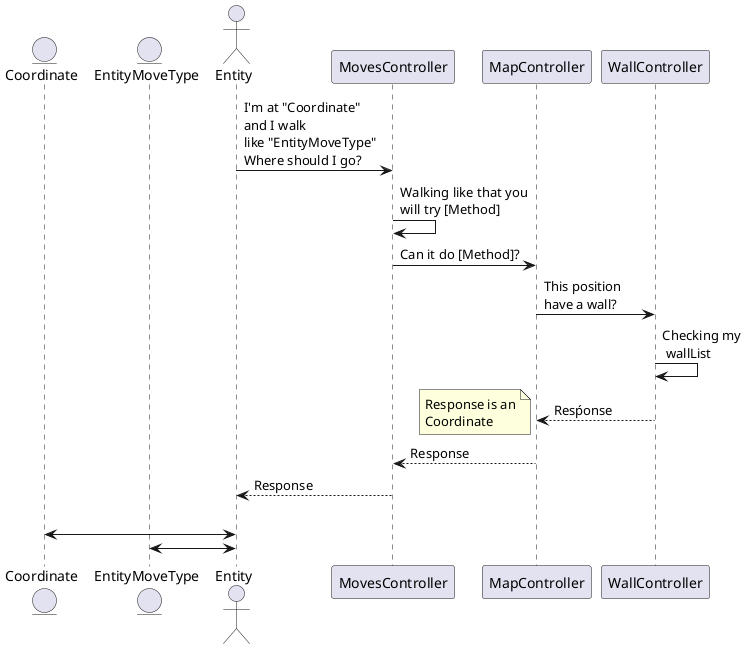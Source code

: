 @startuml
entity Coordinate
entity EntityMoveType
actor Entity

Entity -> MovesController: I'm at "Coordinate" \nand I walk \nlike "EntityMoveType"\nWhere should I go?
MovesController -> MovesController: Walking like that you\nwill try [Method]
MovesController -> MapController: Can it do [Method]?
MapController -> WallController: This position\nhave a wall?
WallController -> WallController: Checking my\n wallList
WallController --> MapController: Resṕonse
note left: Response is an\nCoordinate
MapController --> MovesController: Response
MovesController --> Entity: Response
|||

Coordinate <-> Entity
EntityMoveType <-> Entity

@enduml
